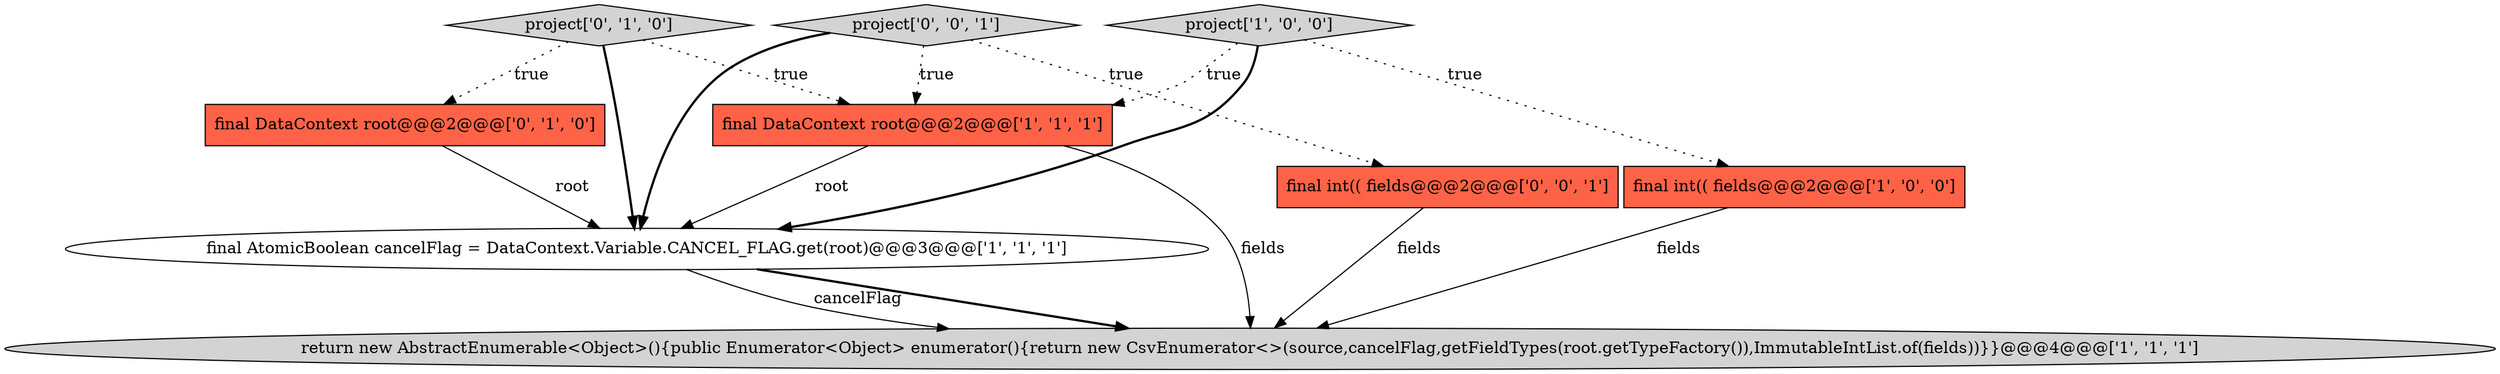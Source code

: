 digraph {
5 [style = filled, label = "project['0', '1', '0']", fillcolor = lightgray, shape = diamond image = "AAA0AAABBB2BBB"];
3 [style = filled, label = "final AtomicBoolean cancelFlag = DataContext.Variable.CANCEL_FLAG.get(root)@@@3@@@['1', '1', '1']", fillcolor = white, shape = ellipse image = "AAA0AAABBB1BBB"];
6 [style = filled, label = "final DataContext root@@@2@@@['0', '1', '0']", fillcolor = tomato, shape = box image = "AAA0AAABBB2BBB"];
0 [style = filled, label = "return new AbstractEnumerable<Object>(){public Enumerator<Object> enumerator(){return new CsvEnumerator<>(source,cancelFlag,getFieldTypes(root.getTypeFactory()),ImmutableIntList.of(fields))}}@@@4@@@['1', '1', '1']", fillcolor = lightgray, shape = ellipse image = "AAA0AAABBB1BBB"];
7 [style = filled, label = "final int(( fields@@@2@@@['0', '0', '1']", fillcolor = tomato, shape = box image = "AAA0AAABBB3BBB"];
2 [style = filled, label = "final int(( fields@@@2@@@['1', '0', '0']", fillcolor = tomato, shape = box image = "AAA0AAABBB1BBB"];
1 [style = filled, label = "project['1', '0', '0']", fillcolor = lightgray, shape = diamond image = "AAA0AAABBB1BBB"];
8 [style = filled, label = "project['0', '0', '1']", fillcolor = lightgray, shape = diamond image = "AAA0AAABBB3BBB"];
4 [style = filled, label = "final DataContext root@@@2@@@['1', '1', '1']", fillcolor = tomato, shape = box image = "AAA0AAABBB1BBB"];
1->3 [style = bold, label=""];
5->3 [style = bold, label=""];
5->6 [style = dotted, label="true"];
3->0 [style = bold, label=""];
4->3 [style = solid, label="root"];
7->0 [style = solid, label="fields"];
5->4 [style = dotted, label="true"];
8->7 [style = dotted, label="true"];
4->0 [style = solid, label="fields"];
1->4 [style = dotted, label="true"];
1->2 [style = dotted, label="true"];
8->4 [style = dotted, label="true"];
6->3 [style = solid, label="root"];
2->0 [style = solid, label="fields"];
3->0 [style = solid, label="cancelFlag"];
8->3 [style = bold, label=""];
}
